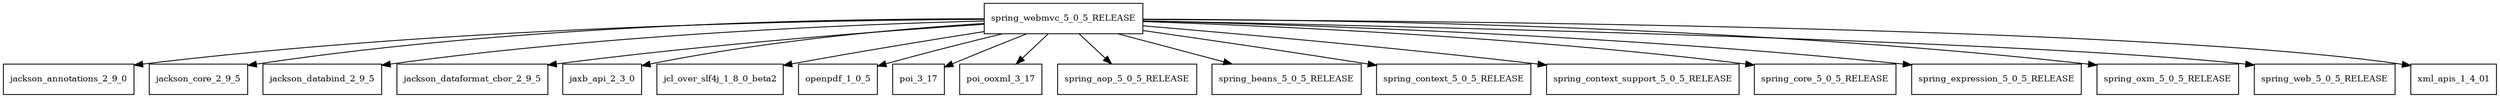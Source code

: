 digraph spring_webmvc_5_0_5_RELEASE_dependencies {
  node [shape = box, fontsize=10.0];
  spring_webmvc_5_0_5_RELEASE -> jackson_annotations_2_9_0;
  spring_webmvc_5_0_5_RELEASE -> jackson_core_2_9_5;
  spring_webmvc_5_0_5_RELEASE -> jackson_databind_2_9_5;
  spring_webmvc_5_0_5_RELEASE -> jackson_dataformat_cbor_2_9_5;
  spring_webmvc_5_0_5_RELEASE -> jaxb_api_2_3_0;
  spring_webmvc_5_0_5_RELEASE -> jcl_over_slf4j_1_8_0_beta2;
  spring_webmvc_5_0_5_RELEASE -> openpdf_1_0_5;
  spring_webmvc_5_0_5_RELEASE -> poi_3_17;
  spring_webmvc_5_0_5_RELEASE -> poi_ooxml_3_17;
  spring_webmvc_5_0_5_RELEASE -> spring_aop_5_0_5_RELEASE;
  spring_webmvc_5_0_5_RELEASE -> spring_beans_5_0_5_RELEASE;
  spring_webmvc_5_0_5_RELEASE -> spring_context_5_0_5_RELEASE;
  spring_webmvc_5_0_5_RELEASE -> spring_context_support_5_0_5_RELEASE;
  spring_webmvc_5_0_5_RELEASE -> spring_core_5_0_5_RELEASE;
  spring_webmvc_5_0_5_RELEASE -> spring_expression_5_0_5_RELEASE;
  spring_webmvc_5_0_5_RELEASE -> spring_oxm_5_0_5_RELEASE;
  spring_webmvc_5_0_5_RELEASE -> spring_web_5_0_5_RELEASE;
  spring_webmvc_5_0_5_RELEASE -> xml_apis_1_4_01;
}
